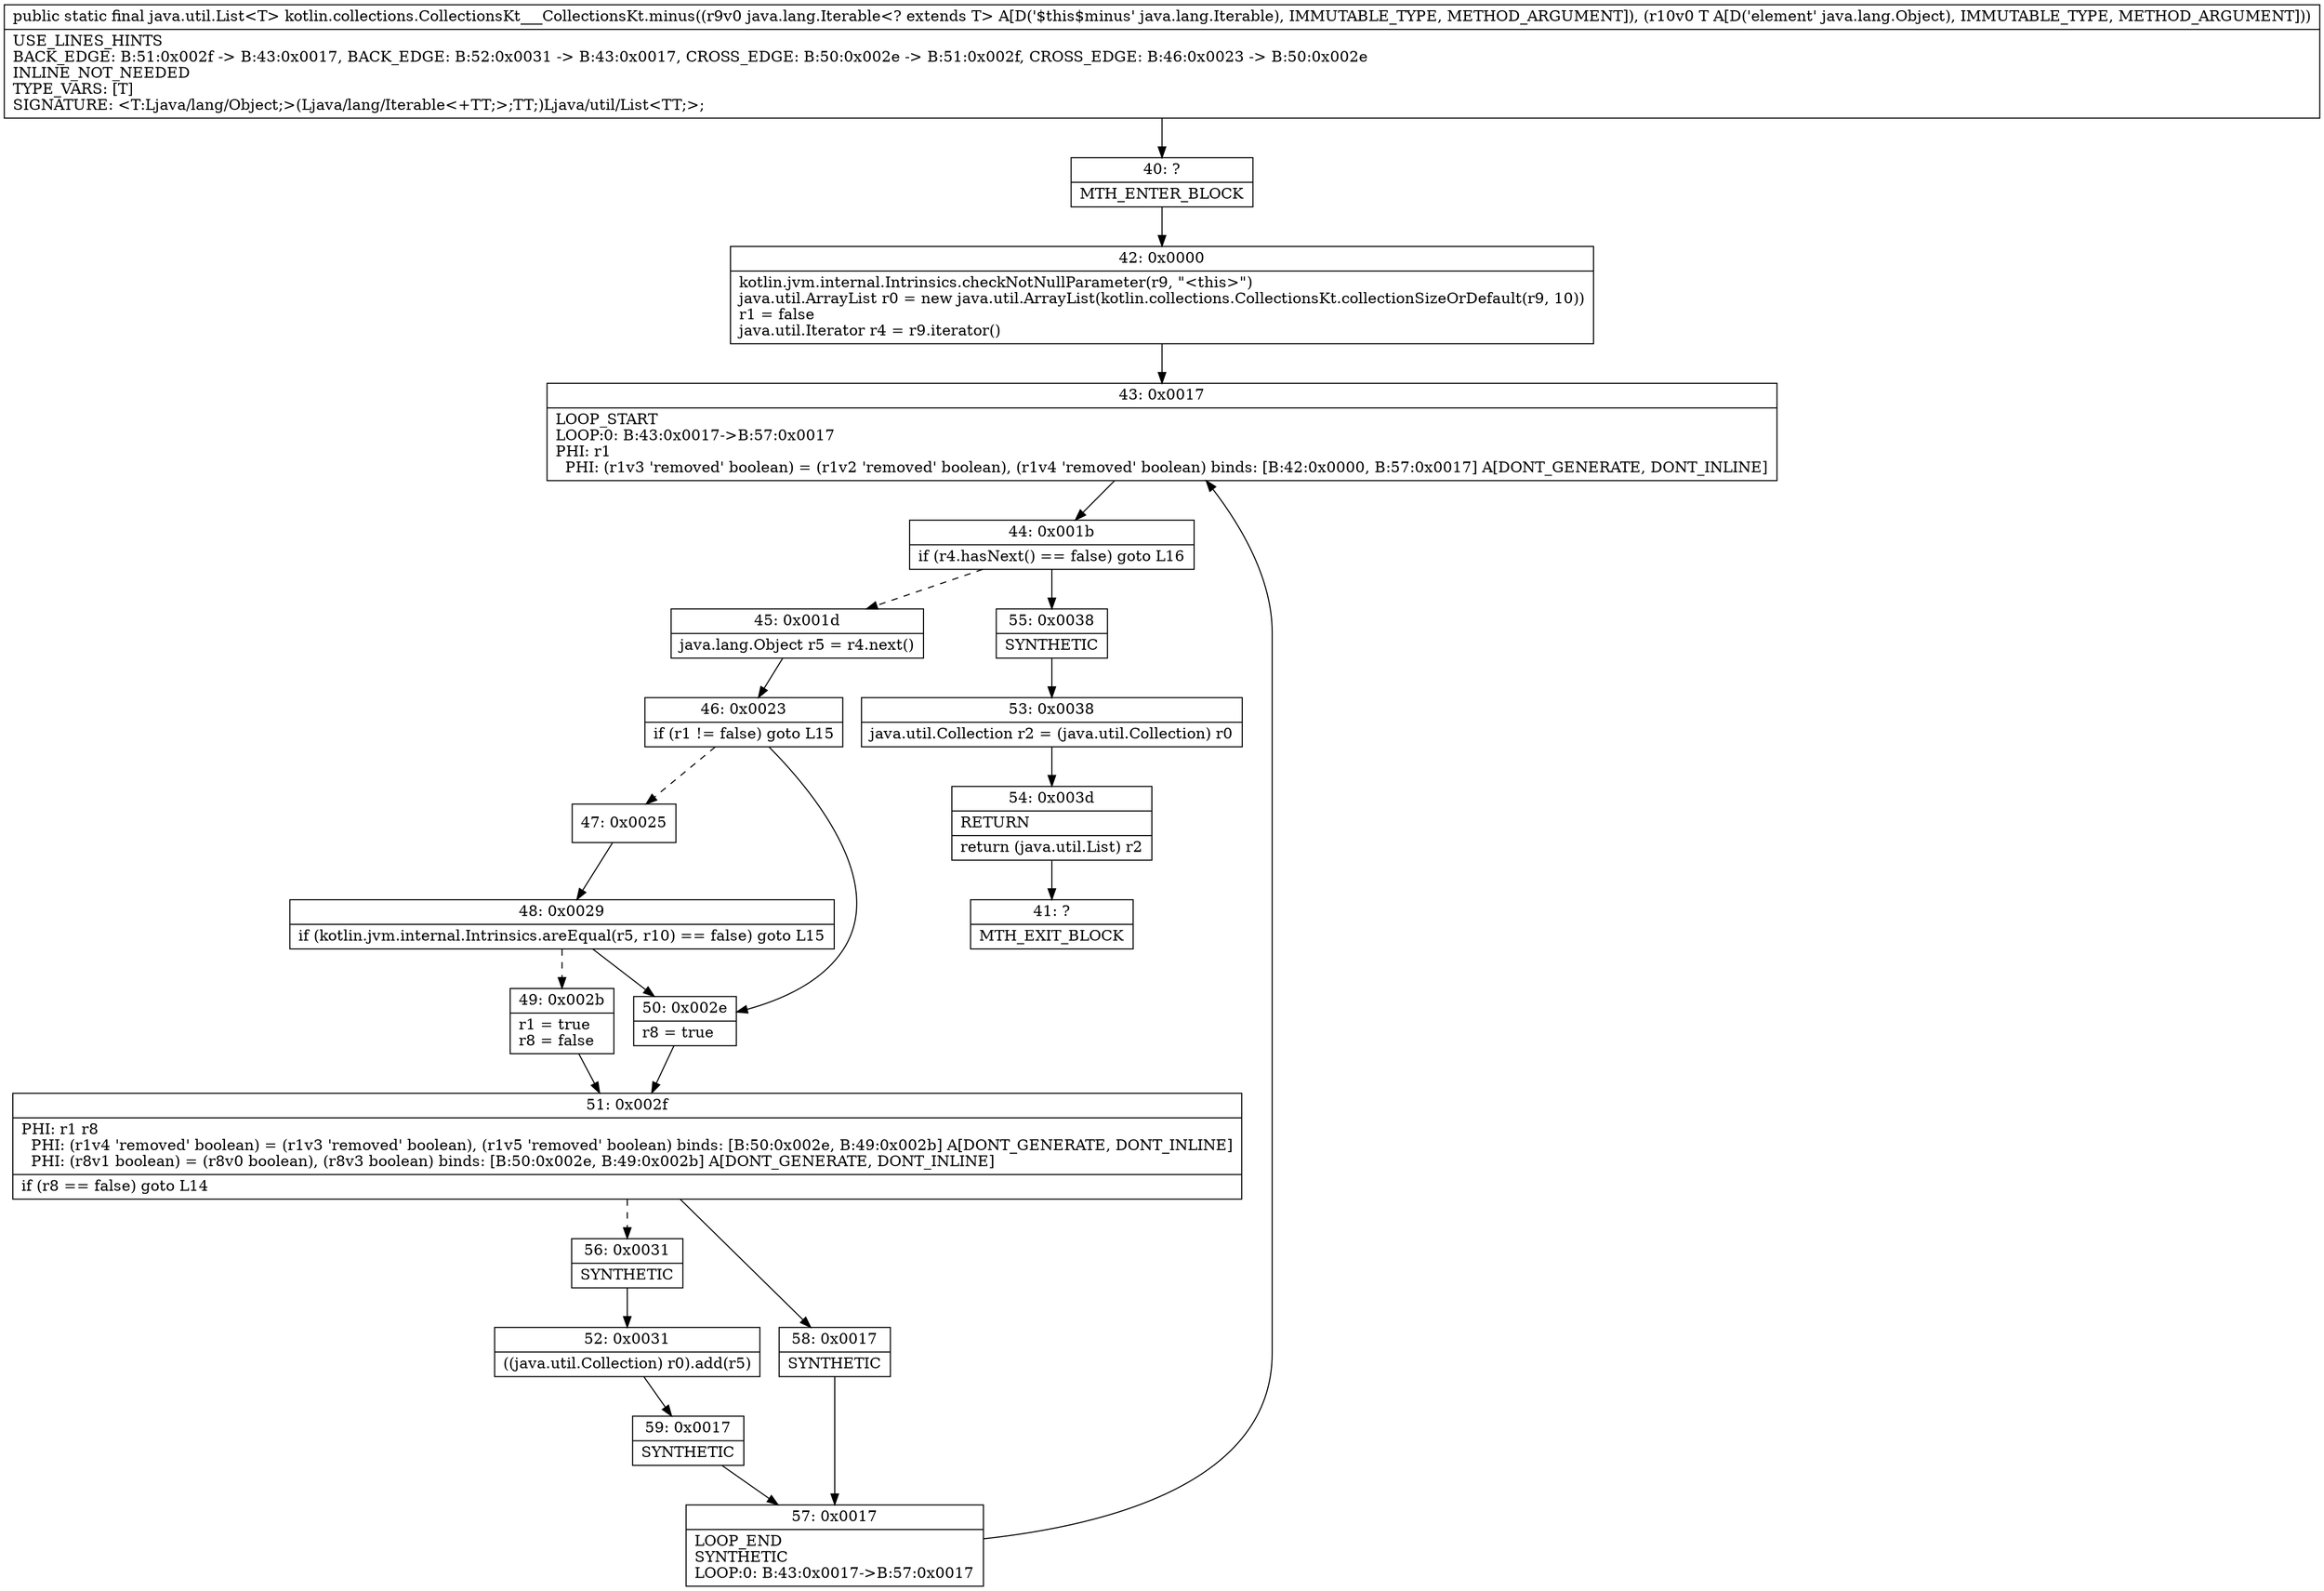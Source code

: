 digraph "CFG forkotlin.collections.CollectionsKt___CollectionsKt.minus(Ljava\/lang\/Iterable;Ljava\/lang\/Object;)Ljava\/util\/List;" {
Node_40 [shape=record,label="{40\:\ ?|MTH_ENTER_BLOCK\l}"];
Node_42 [shape=record,label="{42\:\ 0x0000|kotlin.jvm.internal.Intrinsics.checkNotNullParameter(r9, \"\<this\>\")\ljava.util.ArrayList r0 = new java.util.ArrayList(kotlin.collections.CollectionsKt.collectionSizeOrDefault(r9, 10))\lr1 = false\ljava.util.Iterator r4 = r9.iterator()\l}"];
Node_43 [shape=record,label="{43\:\ 0x0017|LOOP_START\lLOOP:0: B:43:0x0017\-\>B:57:0x0017\lPHI: r1 \l  PHI: (r1v3 'removed' boolean) = (r1v2 'removed' boolean), (r1v4 'removed' boolean) binds: [B:42:0x0000, B:57:0x0017] A[DONT_GENERATE, DONT_INLINE]\l}"];
Node_44 [shape=record,label="{44\:\ 0x001b|if (r4.hasNext() == false) goto L16\l}"];
Node_45 [shape=record,label="{45\:\ 0x001d|java.lang.Object r5 = r4.next()\l}"];
Node_46 [shape=record,label="{46\:\ 0x0023|if (r1 != false) goto L15\l}"];
Node_47 [shape=record,label="{47\:\ 0x0025}"];
Node_48 [shape=record,label="{48\:\ 0x0029|if (kotlin.jvm.internal.Intrinsics.areEqual(r5, r10) == false) goto L15\l}"];
Node_49 [shape=record,label="{49\:\ 0x002b|r1 = true\lr8 = false\l}"];
Node_51 [shape=record,label="{51\:\ 0x002f|PHI: r1 r8 \l  PHI: (r1v4 'removed' boolean) = (r1v3 'removed' boolean), (r1v5 'removed' boolean) binds: [B:50:0x002e, B:49:0x002b] A[DONT_GENERATE, DONT_INLINE]\l  PHI: (r8v1 boolean) = (r8v0 boolean), (r8v3 boolean) binds: [B:50:0x002e, B:49:0x002b] A[DONT_GENERATE, DONT_INLINE]\l|if (r8 == false) goto L14\l}"];
Node_56 [shape=record,label="{56\:\ 0x0031|SYNTHETIC\l}"];
Node_52 [shape=record,label="{52\:\ 0x0031|((java.util.Collection) r0).add(r5)\l}"];
Node_59 [shape=record,label="{59\:\ 0x0017|SYNTHETIC\l}"];
Node_57 [shape=record,label="{57\:\ 0x0017|LOOP_END\lSYNTHETIC\lLOOP:0: B:43:0x0017\-\>B:57:0x0017\l}"];
Node_58 [shape=record,label="{58\:\ 0x0017|SYNTHETIC\l}"];
Node_50 [shape=record,label="{50\:\ 0x002e|r8 = true\l}"];
Node_55 [shape=record,label="{55\:\ 0x0038|SYNTHETIC\l}"];
Node_53 [shape=record,label="{53\:\ 0x0038|java.util.Collection r2 = (java.util.Collection) r0\l}"];
Node_54 [shape=record,label="{54\:\ 0x003d|RETURN\l|return (java.util.List) r2\l}"];
Node_41 [shape=record,label="{41\:\ ?|MTH_EXIT_BLOCK\l}"];
MethodNode[shape=record,label="{public static final java.util.List\<T\> kotlin.collections.CollectionsKt___CollectionsKt.minus((r9v0 java.lang.Iterable\<? extends T\> A[D('$this$minus' java.lang.Iterable), IMMUTABLE_TYPE, METHOD_ARGUMENT]), (r10v0 T A[D('element' java.lang.Object), IMMUTABLE_TYPE, METHOD_ARGUMENT]))  | USE_LINES_HINTS\lBACK_EDGE: B:51:0x002f \-\> B:43:0x0017, BACK_EDGE: B:52:0x0031 \-\> B:43:0x0017, CROSS_EDGE: B:50:0x002e \-\> B:51:0x002f, CROSS_EDGE: B:46:0x0023 \-\> B:50:0x002e\lINLINE_NOT_NEEDED\lTYPE_VARS: [T]\lSIGNATURE: \<T:Ljava\/lang\/Object;\>(Ljava\/lang\/Iterable\<+TT;\>;TT;)Ljava\/util\/List\<TT;\>;\l}"];
MethodNode -> Node_40;Node_40 -> Node_42;
Node_42 -> Node_43;
Node_43 -> Node_44;
Node_44 -> Node_45[style=dashed];
Node_44 -> Node_55;
Node_45 -> Node_46;
Node_46 -> Node_47[style=dashed];
Node_46 -> Node_50;
Node_47 -> Node_48;
Node_48 -> Node_49[style=dashed];
Node_48 -> Node_50;
Node_49 -> Node_51;
Node_51 -> Node_56[style=dashed];
Node_51 -> Node_58;
Node_56 -> Node_52;
Node_52 -> Node_59;
Node_59 -> Node_57;
Node_57 -> Node_43;
Node_58 -> Node_57;
Node_50 -> Node_51;
Node_55 -> Node_53;
Node_53 -> Node_54;
Node_54 -> Node_41;
}

